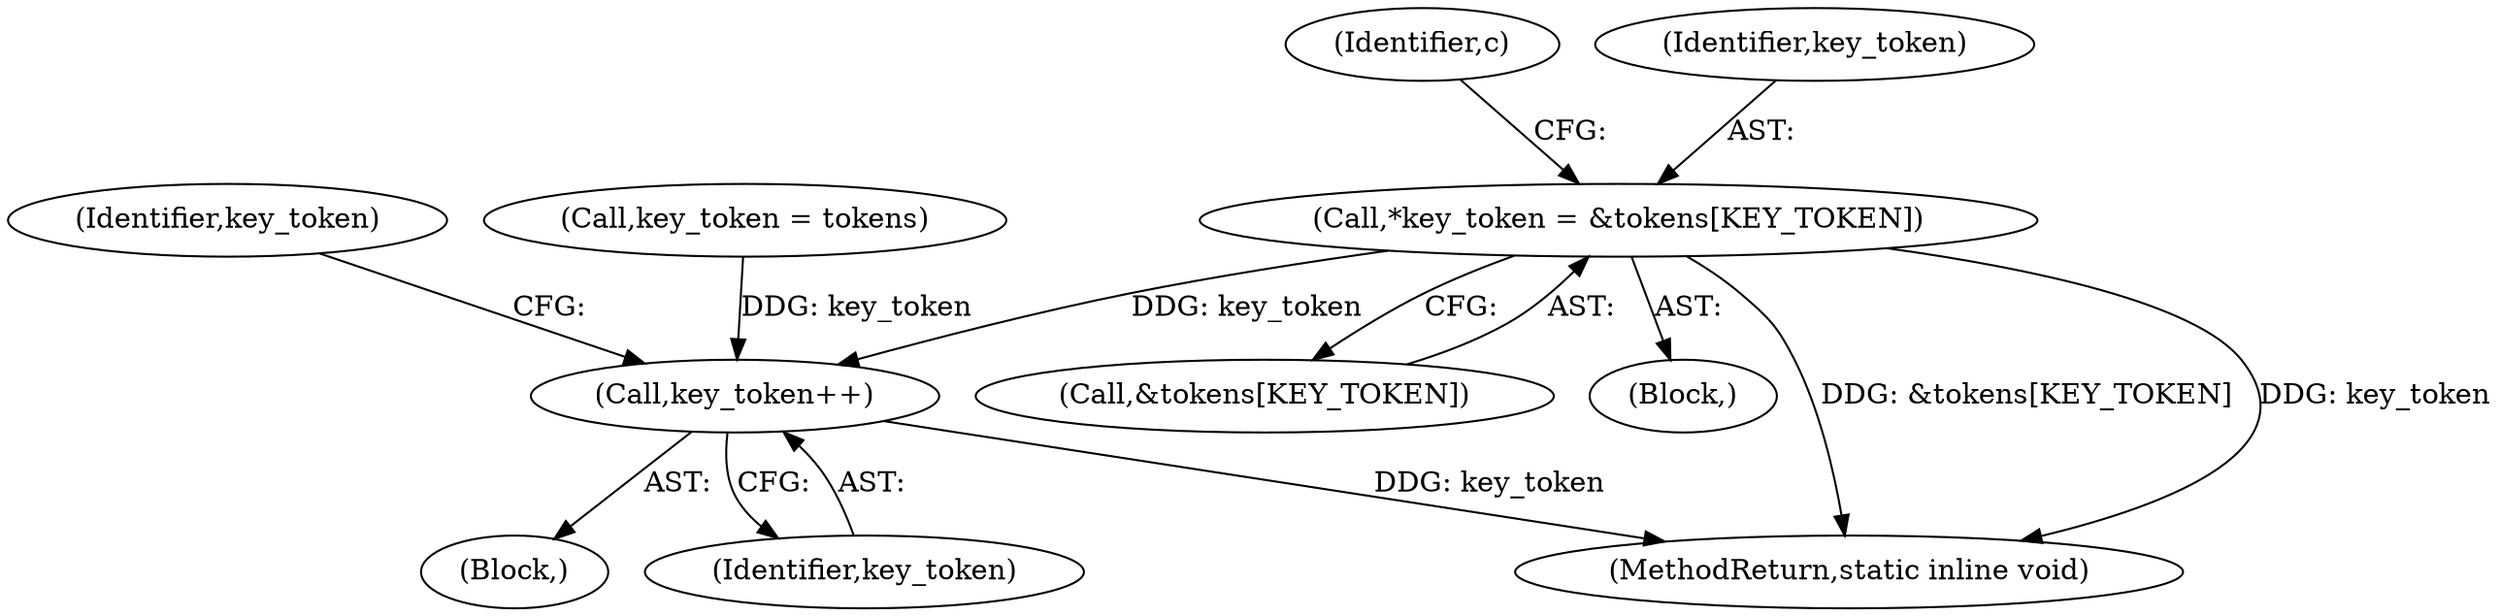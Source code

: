 digraph "0_memcached_a8c4a82787b8b6c256d61bd5c42fb7f92d1bae00@array" {
"1000119" [label="(Call,*key_token = &tokens[KEY_TOKEN])"];
"1000649" [label="(Call,key_token++)"];
"1000135" [label="(Identifier,key_token)"];
"1000121" [label="(Call,&tokens[KEY_TOKEN])"];
"1000138" [label="(Block,)"];
"1000649" [label="(Call,key_token++)"];
"1000650" [label="(Identifier,key_token)"];
"1000666" [label="(Call,key_token = tokens)"];
"1000110" [label="(Block,)"];
"1000755" [label="(MethodReturn,static inline void)"];
"1000119" [label="(Call,*key_token = &tokens[KEY_TOKEN])"];
"1000128" [label="(Identifier,c)"];
"1000120" [label="(Identifier,key_token)"];
"1000119" -> "1000110"  [label="AST: "];
"1000119" -> "1000121"  [label="CFG: "];
"1000120" -> "1000119"  [label="AST: "];
"1000121" -> "1000119"  [label="AST: "];
"1000128" -> "1000119"  [label="CFG: "];
"1000119" -> "1000755"  [label="DDG: &tokens[KEY_TOKEN]"];
"1000119" -> "1000755"  [label="DDG: key_token"];
"1000119" -> "1000649"  [label="DDG: key_token"];
"1000649" -> "1000138"  [label="AST: "];
"1000649" -> "1000650"  [label="CFG: "];
"1000650" -> "1000649"  [label="AST: "];
"1000135" -> "1000649"  [label="CFG: "];
"1000649" -> "1000755"  [label="DDG: key_token"];
"1000666" -> "1000649"  [label="DDG: key_token"];
}
